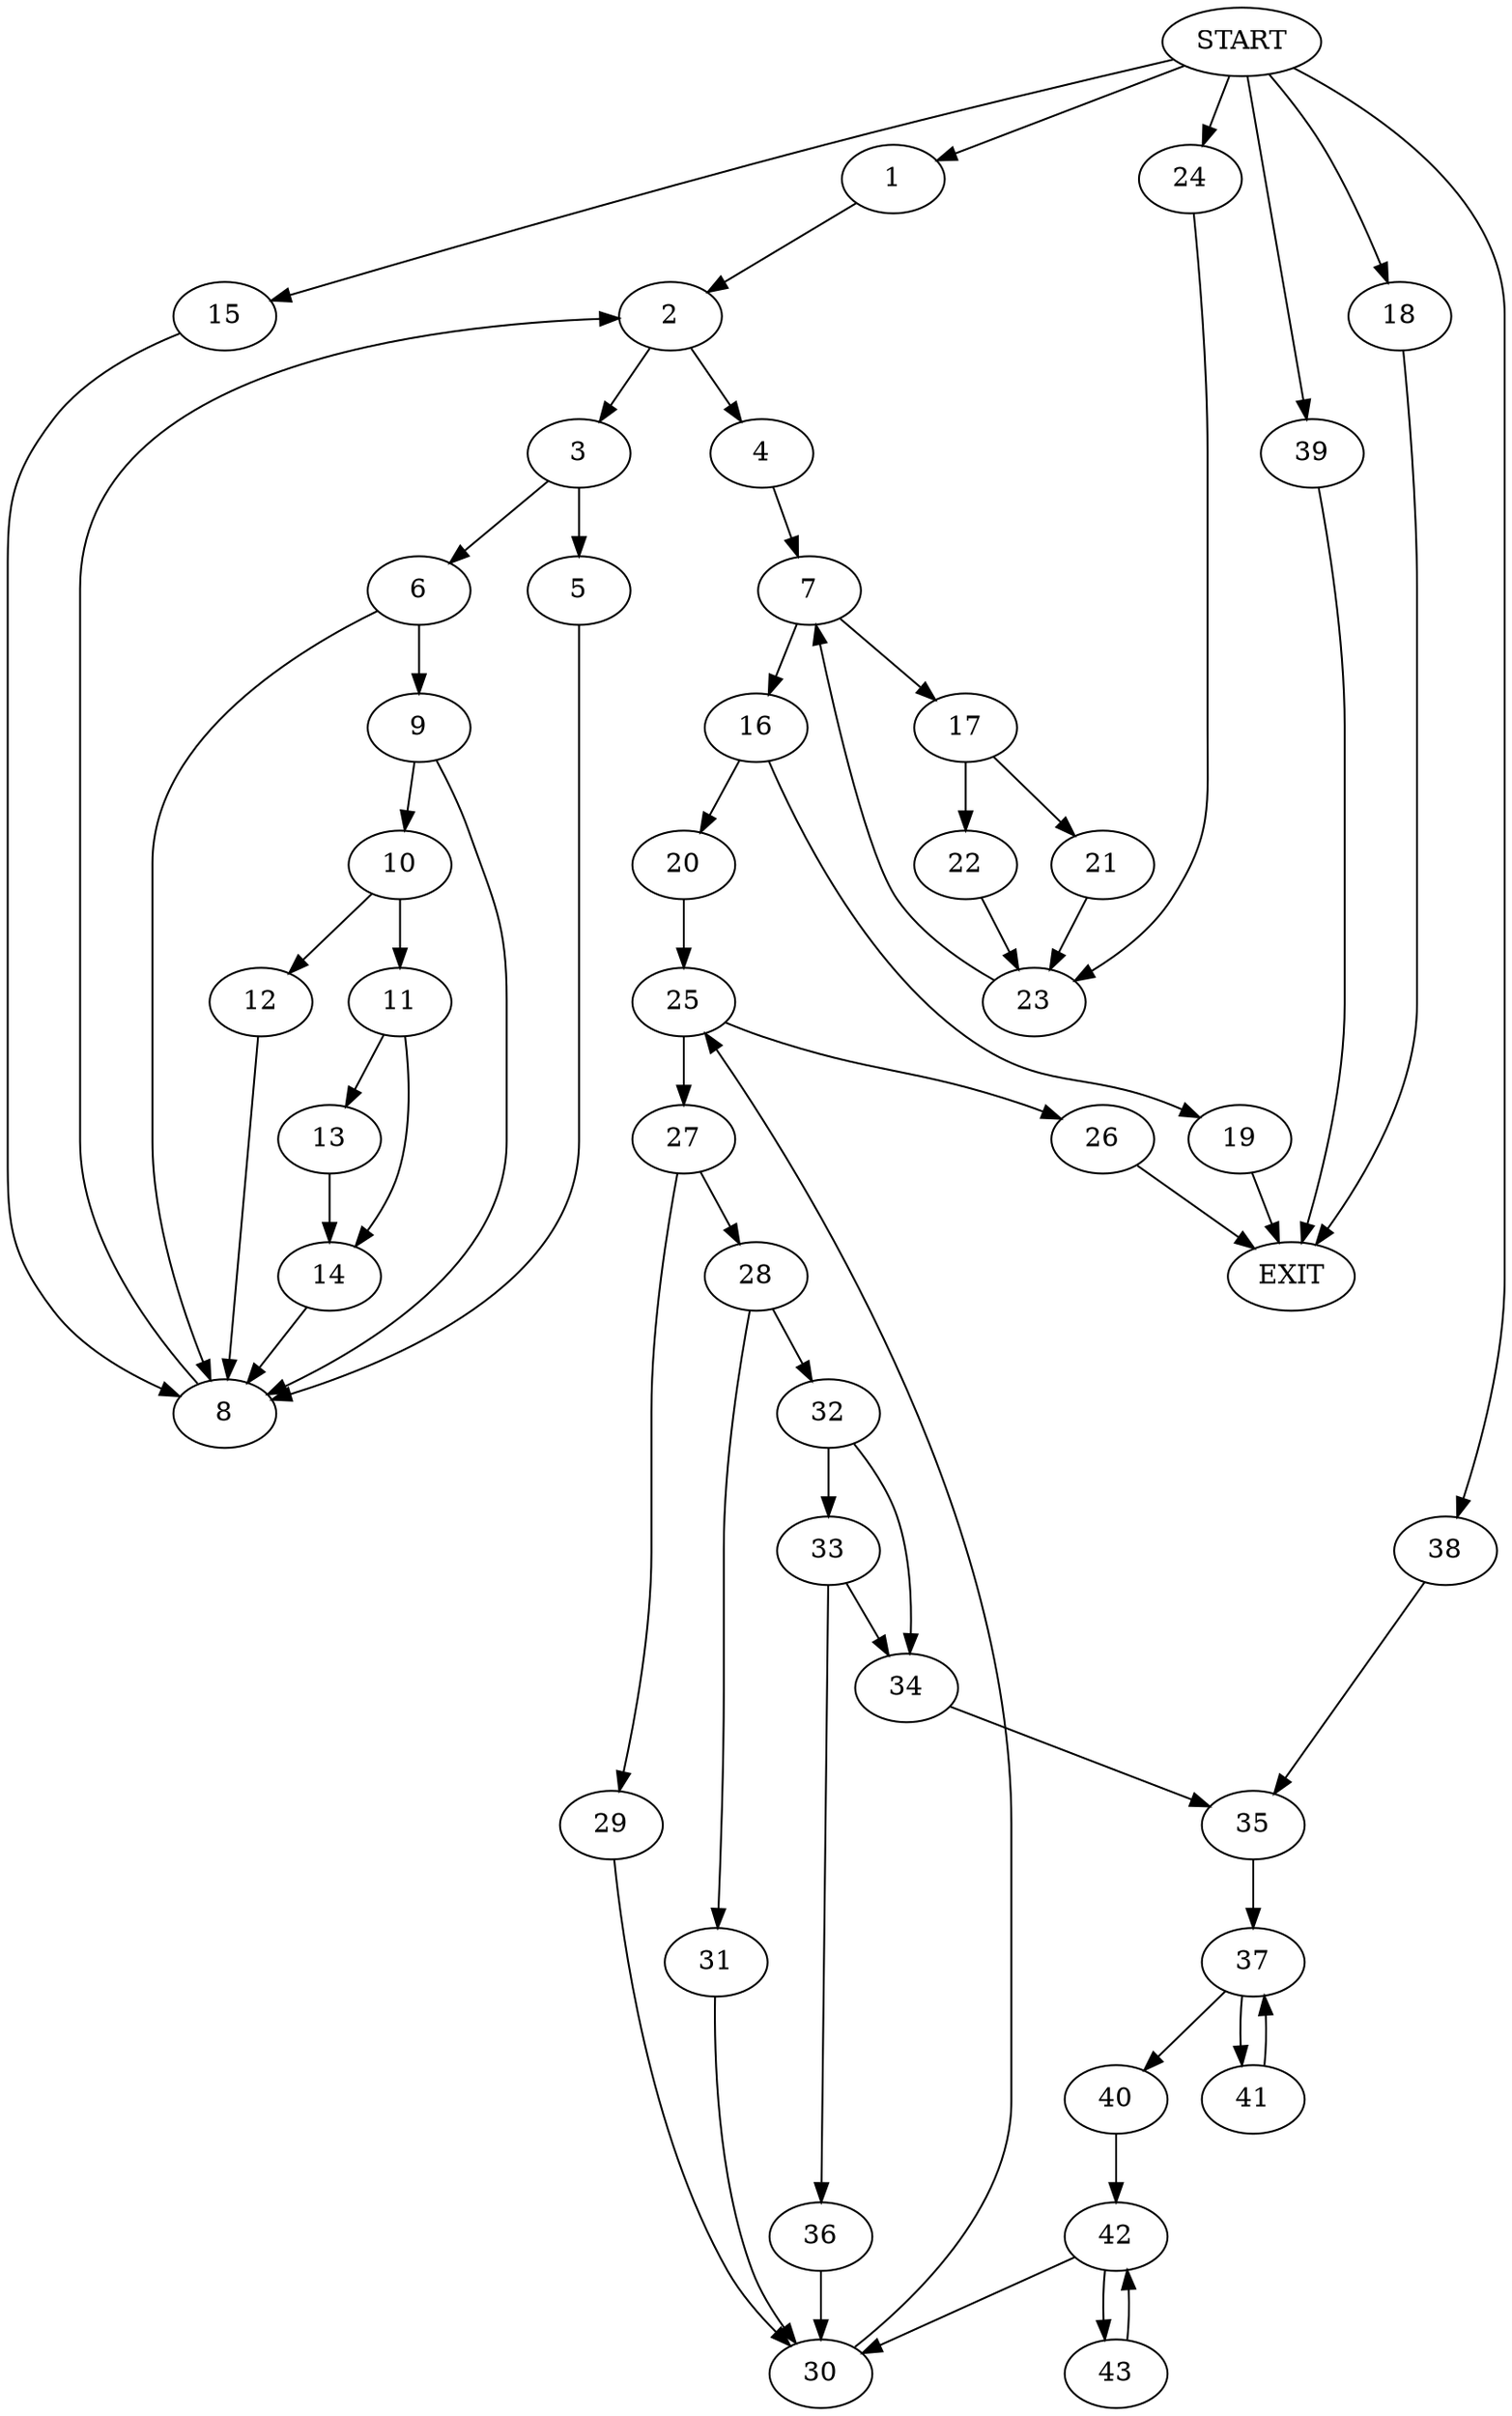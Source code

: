 digraph {
0 [label="START"]
44 [label="EXIT"]
0 -> 1
1 -> 2
2 -> 3
2 -> 4
3 -> 5
3 -> 6
4 -> 7
5 -> 8
6 -> 8
6 -> 9
8 -> 2
9 -> 10
9 -> 8
10 -> 11
10 -> 12
12 -> 8
11 -> 13
11 -> 14
13 -> 14
14 -> 8
0 -> 15
15 -> 8
7 -> 16
7 -> 17
0 -> 18
18 -> 44
16 -> 19
16 -> 20
17 -> 21
17 -> 22
21 -> 23
22 -> 23
23 -> 7
0 -> 24
24 -> 23
20 -> 25
19 -> 44
25 -> 26
25 -> 27
26 -> 44
27 -> 28
27 -> 29
29 -> 30
28 -> 31
28 -> 32
30 -> 25
32 -> 33
32 -> 34
31 -> 30
34 -> 35
33 -> 36
33 -> 34
36 -> 30
35 -> 37
0 -> 38
38 -> 35
0 -> 39
39 -> 44
37 -> 40
37 -> 41
40 -> 42
41 -> 37
42 -> 43
42 -> 30
43 -> 42
}
